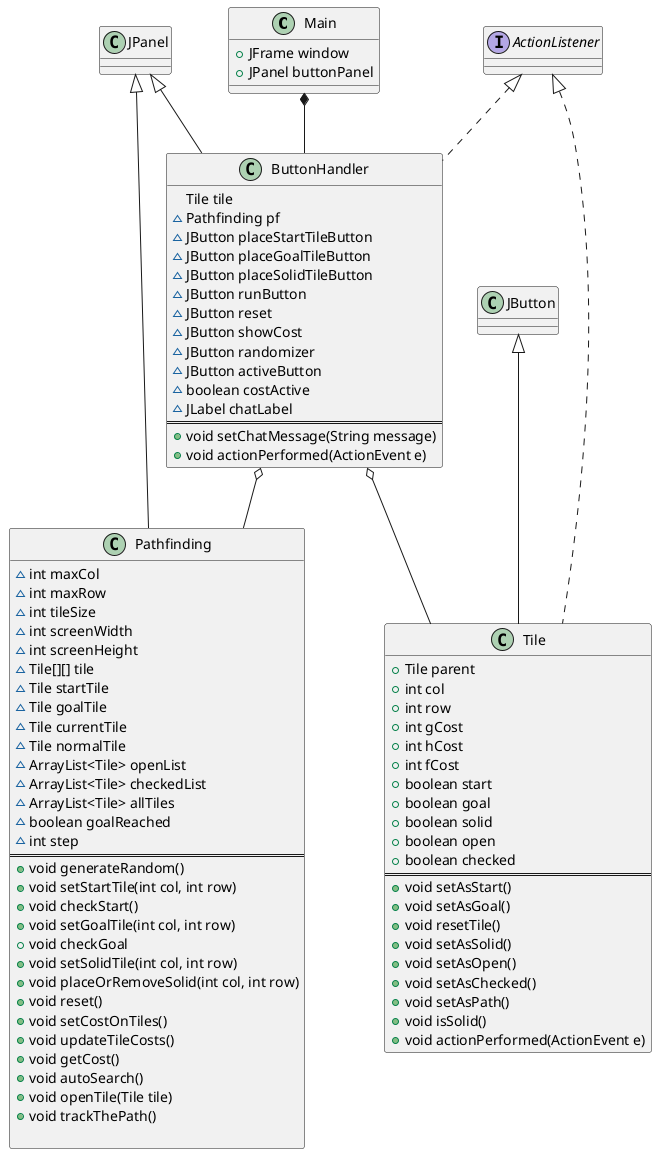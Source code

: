 @startuml

class Main{
+ JFrame window
+ JPanel buttonPanel

}

class Pathfinding{
~ int maxCol
~ int maxRow
~ int tileSize
~ int screenWidth
~ int screenHeight
~ Tile[][] tile
~ Tile startTile
~ Tile goalTile
~ Tile currentTile
~ Tile normalTile
~ ArrayList<Tile> openList
~ ArrayList<Tile> checkedList
~ ArrayList<Tile> allTiles
~ boolean goalReached
~ int step
==
+ void generateRandom()
+ void setStartTile(int col, int row)
+ void checkStart()
+ void setGoalTile(int col, int row)
+ void checkGoal
+ void setSolidTile(int col, int row)
+ void placeOrRemoveSolid(int col, int row)
+ void reset()
+ void setCostOnTiles()
+ void updateTileCosts()
+ void getCost()
+ void autoSearch()
+ void openTile(Tile tile)
+ void trackThePath()

}

class Tile{
+ Tile parent
+ int col
+ int row
+ int gCost
+ int hCost
+ int fCost
+ boolean start
+ boolean goal
+ boolean solid
+ boolean open
+ boolean checked
==
+ void setAsStart()
+ void setAsGoal()
+ void resetTile()
+ void setAsSolid()
+ void setAsOpen()
+ void setAsChecked()
+ void setAsPath()
+ void isSolid()
+ void actionPerformed(ActionEvent e)
}



class ButtonHandler{
Tile tile
~ Pathfinding pf
~ JButton placeStartTileButton
~ JButton placeGoalTileButton
~ JButton placeSolidTileButton
~ JButton runButton
~ JButton reset
~ JButton showCost
~ JButton randomizer
~ JButton activeButton
~ boolean costActive
~ JLabel chatLabel
==
+ void setChatMessage(String message)
+ void actionPerformed(ActionEvent e)
}

class JPanel{
}

class JButton{
}

interface ActionListener

JPanel <|-- Pathfinding

JButton <|-- Tile

ActionListener <|.. Tile

JPanel <|-- ButtonHandler

ActionListener <|.. ButtonHandler

Main *-- ButtonHandler

ButtonHandler o-- Pathfinding

ButtonHandler o-- Tile












@enduml

